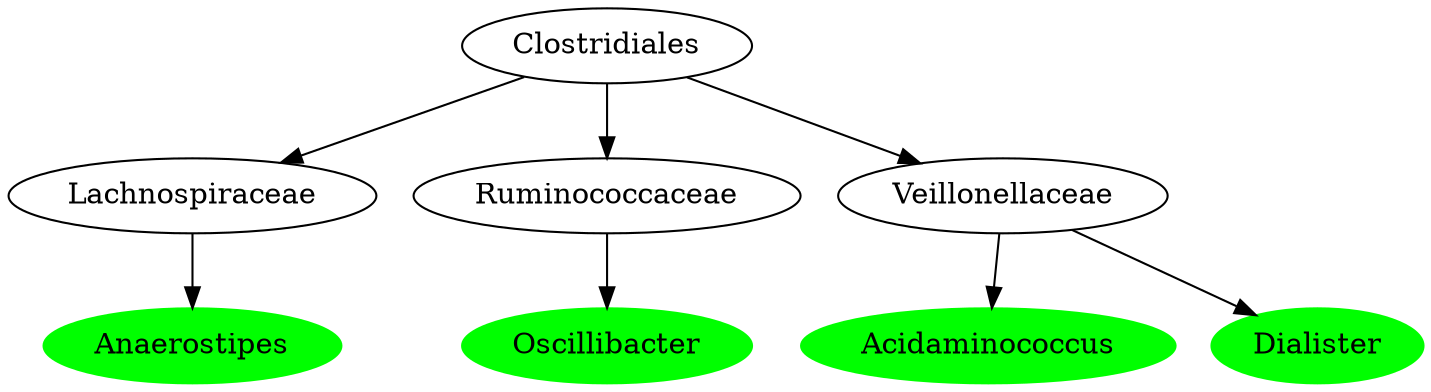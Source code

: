 digraph G { 
	LachnospiraceaeAnaerostipes [label="Anaerostipes", color="green", style=filled];
	ClostridialesLachnospiraceae [label="Lachnospiraceae"];
	LachnospiraceaeAnaerostipes [label="Anaerostipes"];
	ClostridialesLachnospiraceae -> LachnospiraceaeAnaerostipes;
	ClostridiaClostridiales [label="Clostridiales"];
	ClostridialesLachnospiraceae [label="Lachnospiraceae"];
	ClostridiaClostridiales -> ClostridialesLachnospiraceae;
	RuminococcaceaeOscillibacter [label="Oscillibacter", color="green", style=filled];
	ClostridialesRuminococcaceae [label="Ruminococcaceae"];
	RuminococcaceaeOscillibacter [label="Oscillibacter"];
	ClostridialesRuminococcaceae -> RuminococcaceaeOscillibacter;
	ClostridiaClostridiales [label="Clostridiales"];
	ClostridialesRuminococcaceae [label="Ruminococcaceae"];
	ClostridiaClostridiales -> ClostridialesRuminococcaceae;
	VeillonellaceaeAcidaminococcus [label="Acidaminococcus", color="green", style=filled];
	ClostridialesVeillonellaceae [label="Veillonellaceae"];
	VeillonellaceaeAcidaminococcus [label="Acidaminococcus"];
	ClostridialesVeillonellaceae -> VeillonellaceaeAcidaminococcus;
	ClostridiaClostridiales [label="Clostridiales"];
	ClostridialesVeillonellaceae [label="Veillonellaceae"];
	ClostridiaClostridiales -> ClostridialesVeillonellaceae;
	VeillonellaceaeDialister [label="Dialister", color="green", style=filled];
	ClostridialesVeillonellaceae [label="Veillonellaceae"];
	VeillonellaceaeDialister [label="Dialister"];
	ClostridialesVeillonellaceae -> VeillonellaceaeDialister;

 }